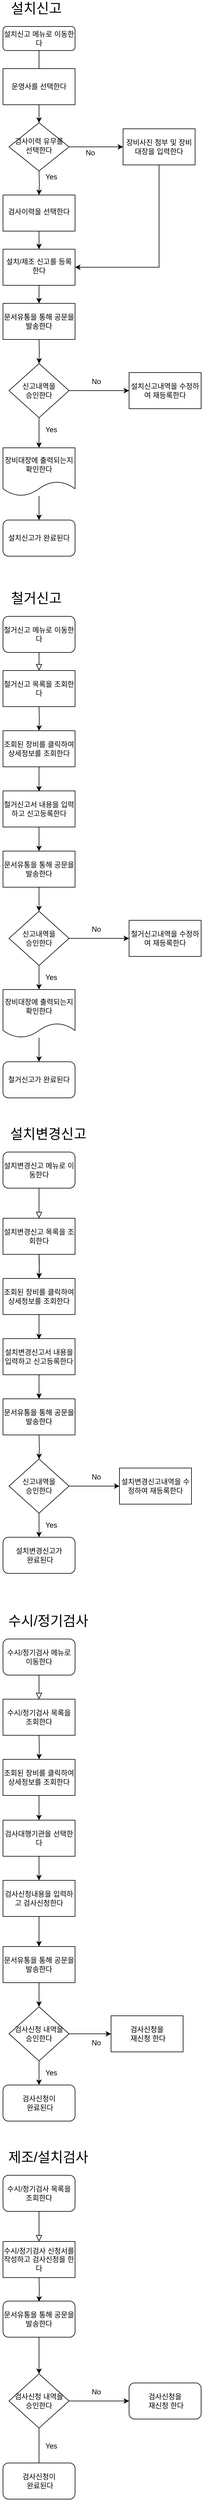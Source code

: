 <mxfile version="14.5.8" type="github">
  <diagram id="C5RBs43oDa-KdzZeNtuy" name="Page-1">
    <mxGraphModel dx="1422" dy="762" grid="1" gridSize="10" guides="1" tooltips="1" connect="1" arrows="1" fold="1" page="1" pageScale="1" pageWidth="827" pageHeight="1169" math="0" shadow="0">
      <root>
        <mxCell id="WIyWlLk6GJQsqaUBKTNV-0" />
        <mxCell id="WIyWlLk6GJQsqaUBKTNV-1" parent="WIyWlLk6GJQsqaUBKTNV-0" />
        <mxCell id="lxTzyP9Jyycn0VTd-L1F-77" value="" style="edgeStyle=orthogonalEdgeStyle;rounded=0;orthogonalLoop=1;jettySize=auto;html=1;" parent="WIyWlLk6GJQsqaUBKTNV-1" source="WIyWlLk6GJQsqaUBKTNV-3" edge="1">
          <mxGeometry relative="1" as="geometry">
            <mxPoint x="220" y="180" as="targetPoint" />
          </mxGeometry>
        </mxCell>
        <mxCell id="WIyWlLk6GJQsqaUBKTNV-3" value="설치신고 메뉴로 이동한다" style="rounded=1;whiteSpace=wrap;html=1;fontSize=12;glass=0;strokeWidth=1;shadow=0;" parent="WIyWlLk6GJQsqaUBKTNV-1" vertex="1">
          <mxGeometry x="160" y="80" width="120" height="40" as="geometry" />
        </mxCell>
        <mxCell id="Ld-m0rTdNNkQz6go5yyE-4" value="" style="edgeStyle=orthogonalEdgeStyle;rounded=0;orthogonalLoop=1;jettySize=auto;html=1;" parent="WIyWlLk6GJQsqaUBKTNV-1" edge="1">
          <mxGeometry relative="1" as="geometry">
            <mxPoint x="270" y="280" as="sourcePoint" />
            <mxPoint x="360" y="280" as="targetPoint" />
          </mxGeometry>
        </mxCell>
        <mxCell id="Ld-m0rTdNNkQz6go5yyE-38" value="" style="edgeStyle=orthogonalEdgeStyle;rounded=0;orthogonalLoop=1;jettySize=auto;html=1;" parent="WIyWlLk6GJQsqaUBKTNV-1" target="Ld-m0rTdNNkQz6go5yyE-37" edge="1">
          <mxGeometry relative="1" as="geometry">
            <mxPoint x="220" y="320" as="sourcePoint" />
          </mxGeometry>
        </mxCell>
        <mxCell id="WIyWlLk6GJQsqaUBKTNV-6" value="검사이력 유무를 선택한다" style="rhombus;whiteSpace=wrap;html=1;shadow=0;fontFamily=Helvetica;fontSize=12;align=center;strokeWidth=1;spacing=6;spacingTop=-4;" parent="WIyWlLk6GJQsqaUBKTNV-1" vertex="1">
          <mxGeometry x="170" y="240" width="100" height="80" as="geometry" />
        </mxCell>
        <mxCell id="Ld-m0rTdNNkQz6go5yyE-19" style="edgeStyle=orthogonalEdgeStyle;rounded=0;orthogonalLoop=1;jettySize=auto;html=1;entryX=1;entryY=0.5;entryDx=0;entryDy=0;" parent="WIyWlLk6GJQsqaUBKTNV-1" target="Ld-m0rTdNNkQz6go5yyE-39" edge="1">
          <mxGeometry relative="1" as="geometry">
            <mxPoint x="290" y="510" as="targetPoint" />
            <Array as="points">
              <mxPoint x="420" y="310" />
              <mxPoint x="420" y="480" />
            </Array>
            <mxPoint x="430" y="310" as="sourcePoint" />
          </mxGeometry>
        </mxCell>
        <mxCell id="Ld-m0rTdNNkQz6go5yyE-5" value="No" style="text;html=1;align=center;verticalAlign=middle;resizable=0;points=[];autosize=1;" parent="WIyWlLk6GJQsqaUBKTNV-1" vertex="1">
          <mxGeometry x="290" y="280" width="30" height="20" as="geometry" />
        </mxCell>
        <mxCell id="Ld-m0rTdNNkQz6go5yyE-27" value="" style="edgeStyle=orthogonalEdgeStyle;rounded=0;orthogonalLoop=1;jettySize=auto;html=1;entryX=0.5;entryY=0;entryDx=0;entryDy=0;" parent="WIyWlLk6GJQsqaUBKTNV-1" target="Ld-m0rTdNNkQz6go5yyE-28" edge="1">
          <mxGeometry relative="1" as="geometry">
            <mxPoint x="220" y="695" as="targetPoint" />
            <mxPoint x="220" y="600" as="sourcePoint" />
          </mxGeometry>
        </mxCell>
        <mxCell id="Ld-m0rTdNNkQz6go5yyE-46" value="" style="edgeStyle=orthogonalEdgeStyle;rounded=0;orthogonalLoop=1;jettySize=auto;html=1;" parent="WIyWlLk6GJQsqaUBKTNV-1" source="Ld-m0rTdNNkQz6go5yyE-28" edge="1">
          <mxGeometry relative="1" as="geometry">
            <mxPoint x="370" y="685" as="targetPoint" />
          </mxGeometry>
        </mxCell>
        <mxCell id="lxTzyP9Jyycn0VTd-L1F-40" value="" style="edgeStyle=orthogonalEdgeStyle;rounded=0;orthogonalLoop=1;jettySize=auto;html=1;" parent="WIyWlLk6GJQsqaUBKTNV-1" source="Ld-m0rTdNNkQz6go5yyE-28" target="lxTzyP9Jyycn0VTd-L1F-34" edge="1">
          <mxGeometry relative="1" as="geometry" />
        </mxCell>
        <mxCell id="Ld-m0rTdNNkQz6go5yyE-28" value="신고내역을 &lt;br&gt;승인한다" style="rhombus;whiteSpace=wrap;html=1;" parent="WIyWlLk6GJQsqaUBKTNV-1" vertex="1">
          <mxGeometry x="170" y="640" width="100" height="90" as="geometry" />
        </mxCell>
        <mxCell id="Ld-m0rTdNNkQz6go5yyE-31" value="No" style="text;html=1;align=center;verticalAlign=middle;resizable=0;points=[];autosize=1;" parent="WIyWlLk6GJQsqaUBKTNV-1" vertex="1">
          <mxGeometry x="300" y="660" width="30" height="20" as="geometry" />
        </mxCell>
        <mxCell id="Ld-m0rTdNNkQz6go5yyE-40" value="" style="edgeStyle=orthogonalEdgeStyle;rounded=0;orthogonalLoop=1;jettySize=auto;html=1;" parent="WIyWlLk6GJQsqaUBKTNV-1" source="Ld-m0rTdNNkQz6go5yyE-37" target="Ld-m0rTdNNkQz6go5yyE-39" edge="1">
          <mxGeometry relative="1" as="geometry" />
        </mxCell>
        <mxCell id="Ld-m0rTdNNkQz6go5yyE-37" value="검사이력을 선택한다" style="whiteSpace=wrap;html=1;shadow=0;strokeWidth=1;spacing=6;spacingTop=-4;" parent="WIyWlLk6GJQsqaUBKTNV-1" vertex="1">
          <mxGeometry x="160" y="360" width="120" height="60" as="geometry" />
        </mxCell>
        <mxCell id="Ld-m0rTdNNkQz6go5yyE-45" value="" style="edgeStyle=orthogonalEdgeStyle;rounded=0;orthogonalLoop=1;jettySize=auto;html=1;" parent="WIyWlLk6GJQsqaUBKTNV-1" source="Ld-m0rTdNNkQz6go5yyE-39" edge="1">
          <mxGeometry relative="1" as="geometry">
            <mxPoint x="220" y="540" as="targetPoint" />
          </mxGeometry>
        </mxCell>
        <mxCell id="Ld-m0rTdNNkQz6go5yyE-39" value="&lt;span&gt;설치/제조 신고를 등록한다&lt;/span&gt;" style="whiteSpace=wrap;html=1;shadow=0;strokeWidth=1;spacing=6;spacingTop=-4;" parent="WIyWlLk6GJQsqaUBKTNV-1" vertex="1">
          <mxGeometry x="160" y="450" width="120" height="60" as="geometry" />
        </mxCell>
        <mxCell id="Ld-m0rTdNNkQz6go5yyE-41" value="Yes" style="text;html=1;align=center;verticalAlign=middle;resizable=0;points=[];autosize=1;" parent="WIyWlLk6GJQsqaUBKTNV-1" vertex="1">
          <mxGeometry x="220" y="320" width="40" height="20" as="geometry" />
        </mxCell>
        <mxCell id="Ld-m0rTdNNkQz6go5yyE-42" value="Yes" style="text;html=1;align=center;verticalAlign=middle;resizable=0;points=[];autosize=1;" parent="WIyWlLk6GJQsqaUBKTNV-1" vertex="1">
          <mxGeometry x="220" y="740" width="40" height="20" as="geometry" />
        </mxCell>
        <mxCell id="Ld-m0rTdNNkQz6go5yyE-43" value="설치신고가 완료된다" style="rounded=1;whiteSpace=wrap;html=1;" parent="WIyWlLk6GJQsqaUBKTNV-1" vertex="1">
          <mxGeometry x="160" y="900" width="120" height="60" as="geometry" />
        </mxCell>
        <mxCell id="lxTzyP9Jyycn0VTd-L1F-11" value="" style="rounded=0;html=1;jettySize=auto;orthogonalLoop=1;fontSize=11;endArrow=block;endFill=0;endSize=8;strokeWidth=1;shadow=0;labelBackgroundColor=none;edgeStyle=orthogonalEdgeStyle;" parent="WIyWlLk6GJQsqaUBKTNV-1" source="lxTzyP9Jyycn0VTd-L1F-12" target="lxTzyP9Jyycn0VTd-L1F-33" edge="1">
          <mxGeometry relative="1" as="geometry">
            <mxPoint x="220" y="1150" as="targetPoint" />
          </mxGeometry>
        </mxCell>
        <mxCell id="lxTzyP9Jyycn0VTd-L1F-12" value="철거신고 메뉴로 이동한다" style="rounded=1;whiteSpace=wrap;html=1;fontSize=12;glass=0;strokeWidth=1;shadow=0;" parent="WIyWlLk6GJQsqaUBKTNV-1" vertex="1">
          <mxGeometry x="160" y="1060" width="120" height="60" as="geometry" />
        </mxCell>
        <mxCell id="lxTzyP9Jyycn0VTd-L1F-14" value="" style="edgeStyle=orthogonalEdgeStyle;rounded=0;orthogonalLoop=1;jettySize=auto;html=1;" parent="WIyWlLk6GJQsqaUBKTNV-1" edge="1">
          <mxGeometry relative="1" as="geometry">
            <mxPoint x="220" y="1210" as="sourcePoint" />
            <mxPoint x="220" y="1250" as="targetPoint" />
          </mxGeometry>
        </mxCell>
        <mxCell id="lxTzyP9Jyycn0VTd-L1F-84" value="" style="edgeStyle=orthogonalEdgeStyle;rounded=0;orthogonalLoop=1;jettySize=auto;html=1;" parent="WIyWlLk6GJQsqaUBKTNV-1" edge="1">
          <mxGeometry relative="1" as="geometry">
            <mxPoint x="220" y="1310" as="sourcePoint" />
            <mxPoint x="220" y="1351" as="targetPoint" />
          </mxGeometry>
        </mxCell>
        <mxCell id="lxTzyP9Jyycn0VTd-L1F-21" value="" style="edgeStyle=orthogonalEdgeStyle;rounded=0;orthogonalLoop=1;jettySize=auto;html=1;entryX=0.5;entryY=0;entryDx=0;entryDy=0;" parent="WIyWlLk6GJQsqaUBKTNV-1" source="lxTzyP9Jyycn0VTd-L1F-23" target="lxTzyP9Jyycn0VTd-L1F-36" edge="1">
          <mxGeometry relative="1" as="geometry">
            <mxPoint x="220" y="1970" as="targetPoint" />
          </mxGeometry>
        </mxCell>
        <mxCell id="lxTzyP9Jyycn0VTd-L1F-22" value="" style="edgeStyle=orthogonalEdgeStyle;rounded=0;orthogonalLoop=1;jettySize=auto;html=1;" parent="WIyWlLk6GJQsqaUBKTNV-1" source="lxTzyP9Jyycn0VTd-L1F-23" edge="1">
          <mxGeometry relative="1" as="geometry">
            <mxPoint x="370" y="1595" as="targetPoint" />
          </mxGeometry>
        </mxCell>
        <mxCell id="lxTzyP9Jyycn0VTd-L1F-23" value="신고내역을 &lt;br&gt;승인한다" style="rhombus;whiteSpace=wrap;html=1;" parent="WIyWlLk6GJQsqaUBKTNV-1" vertex="1">
          <mxGeometry x="170" y="1550" width="100" height="90" as="geometry" />
        </mxCell>
        <mxCell id="lxTzyP9Jyycn0VTd-L1F-24" value="No" style="text;html=1;align=center;verticalAlign=middle;resizable=0;points=[];autosize=1;" parent="WIyWlLk6GJQsqaUBKTNV-1" vertex="1">
          <mxGeometry x="300" y="1570" width="30" height="20" as="geometry" />
        </mxCell>
        <mxCell id="lxTzyP9Jyycn0VTd-L1F-31" value="Yes" style="text;html=1;align=center;verticalAlign=middle;resizable=0;points=[];autosize=1;" parent="WIyWlLk6GJQsqaUBKTNV-1" vertex="1">
          <mxGeometry x="220" y="1650" width="40" height="20" as="geometry" />
        </mxCell>
        <mxCell id="lxTzyP9Jyycn0VTd-L1F-32" value="철거신고가 완료된다" style="rounded=1;whiteSpace=wrap;html=1;" parent="WIyWlLk6GJQsqaUBKTNV-1" vertex="1">
          <mxGeometry x="160" y="1800" width="120" height="60" as="geometry" />
        </mxCell>
        <mxCell id="lxTzyP9Jyycn0VTd-L1F-33" value="철거신고 목록을 조회한다" style="rounded=0;whiteSpace=wrap;html=1;" parent="WIyWlLk6GJQsqaUBKTNV-1" vertex="1">
          <mxGeometry x="160" y="1150" width="120" height="60" as="geometry" />
        </mxCell>
        <mxCell id="lxTzyP9Jyycn0VTd-L1F-82" value="" style="edgeStyle=orthogonalEdgeStyle;rounded=0;orthogonalLoop=1;jettySize=auto;html=1;" parent="WIyWlLk6GJQsqaUBKTNV-1" source="lxTzyP9Jyycn0VTd-L1F-34" target="Ld-m0rTdNNkQz6go5yyE-43" edge="1">
          <mxGeometry relative="1" as="geometry" />
        </mxCell>
        <mxCell id="lxTzyP9Jyycn0VTd-L1F-34" value="장비대장에 출력되는지 확인한다" style="shape=document;whiteSpace=wrap;html=1;boundedLbl=1;" parent="WIyWlLk6GJQsqaUBKTNV-1" vertex="1">
          <mxGeometry x="160" y="780" width="120" height="80" as="geometry" />
        </mxCell>
        <mxCell id="lxTzyP9Jyycn0VTd-L1F-38" value="" style="edgeStyle=orthogonalEdgeStyle;rounded=0;orthogonalLoop=1;jettySize=auto;html=1;" parent="WIyWlLk6GJQsqaUBKTNV-1" source="lxTzyP9Jyycn0VTd-L1F-36" target="lxTzyP9Jyycn0VTd-L1F-32" edge="1">
          <mxGeometry relative="1" as="geometry" />
        </mxCell>
        <mxCell id="lxTzyP9Jyycn0VTd-L1F-36" value="장비대장에 출력되는지 확인한다" style="shape=document;whiteSpace=wrap;html=1;boundedLbl=1;" parent="WIyWlLk6GJQsqaUBKTNV-1" vertex="1">
          <mxGeometry x="160" y="1680" width="120" height="80" as="geometry" />
        </mxCell>
        <mxCell id="lxTzyP9Jyycn0VTd-L1F-42" value="" style="rounded=0;html=1;jettySize=auto;orthogonalLoop=1;fontSize=11;endArrow=block;endFill=0;endSize=8;strokeWidth=1;shadow=0;labelBackgroundColor=none;edgeStyle=orthogonalEdgeStyle;" parent="WIyWlLk6GJQsqaUBKTNV-1" source="lxTzyP9Jyycn0VTd-L1F-43" edge="1">
          <mxGeometry relative="1" as="geometry">
            <mxPoint x="220" y="2060" as="targetPoint" />
          </mxGeometry>
        </mxCell>
        <mxCell id="lxTzyP9Jyycn0VTd-L1F-43" value="설치변경신고 메뉴로 이동한다" style="rounded=1;whiteSpace=wrap;html=1;fontSize=12;glass=0;strokeWidth=1;shadow=0;" parent="WIyWlLk6GJQsqaUBKTNV-1" vertex="1">
          <mxGeometry x="160" y="1950" width="120" height="60" as="geometry" />
        </mxCell>
        <mxCell id="lxTzyP9Jyycn0VTd-L1F-44" value="" style="edgeStyle=orthogonalEdgeStyle;rounded=0;orthogonalLoop=1;jettySize=auto;html=1;" parent="WIyWlLk6GJQsqaUBKTNV-1" edge="1">
          <mxGeometry relative="1" as="geometry">
            <mxPoint x="220" y="2120" as="sourcePoint" />
            <mxPoint x="220" y="2160" as="targetPoint" />
          </mxGeometry>
        </mxCell>
        <mxCell id="lxTzyP9Jyycn0VTd-L1F-45" value="" style="edgeStyle=orthogonalEdgeStyle;rounded=0;orthogonalLoop=1;jettySize=auto;html=1;entryX=0.5;entryY=0;entryDx=0;entryDy=0;" parent="WIyWlLk6GJQsqaUBKTNV-1" target="lxTzyP9Jyycn0VTd-L1F-49" edge="1">
          <mxGeometry relative="1" as="geometry">
            <mxPoint x="220" y="2726" as="targetPoint" />
            <mxPoint x="220" y="2420" as="sourcePoint" />
          </mxGeometry>
        </mxCell>
        <mxCell id="lxTzyP9Jyycn0VTd-L1F-47" value="" style="edgeStyle=orthogonalEdgeStyle;rounded=0;orthogonalLoop=1;jettySize=auto;html=1;entryX=0.5;entryY=0;entryDx=0;entryDy=0;" parent="WIyWlLk6GJQsqaUBKTNV-1" source="lxTzyP9Jyycn0VTd-L1F-49" target="lxTzyP9Jyycn0VTd-L1F-54" edge="1">
          <mxGeometry relative="1" as="geometry">
            <mxPoint x="220" y="2630" as="targetPoint" />
          </mxGeometry>
        </mxCell>
        <mxCell id="lxTzyP9Jyycn0VTd-L1F-48" value="" style="edgeStyle=orthogonalEdgeStyle;rounded=0;orthogonalLoop=1;jettySize=auto;html=1;entryX=0;entryY=0.5;entryDx=0;entryDy=0;" parent="WIyWlLk6GJQsqaUBKTNV-1" source="lxTzyP9Jyycn0VTd-L1F-49" target="wN_w3vvfWrjO0FIOCe-q-7" edge="1">
          <mxGeometry relative="1" as="geometry">
            <mxPoint x="370" y="2505" as="targetPoint" />
          </mxGeometry>
        </mxCell>
        <mxCell id="lxTzyP9Jyycn0VTd-L1F-49" value="신고내역을 &lt;br&gt;승인한다" style="rhombus;whiteSpace=wrap;html=1;" parent="WIyWlLk6GJQsqaUBKTNV-1" vertex="1">
          <mxGeometry x="170" y="2460" width="100" height="90" as="geometry" />
        </mxCell>
        <mxCell id="lxTzyP9Jyycn0VTd-L1F-50" value="No" style="text;html=1;align=center;verticalAlign=middle;resizable=0;points=[];autosize=1;" parent="WIyWlLk6GJQsqaUBKTNV-1" vertex="1">
          <mxGeometry x="300" y="2480" width="30" height="20" as="geometry" />
        </mxCell>
        <mxCell id="lxTzyP9Jyycn0VTd-L1F-53" value="Yes" style="text;html=1;align=center;verticalAlign=middle;resizable=0;points=[];autosize=1;" parent="WIyWlLk6GJQsqaUBKTNV-1" vertex="1">
          <mxGeometry x="220" y="2560" width="40" height="20" as="geometry" />
        </mxCell>
        <mxCell id="lxTzyP9Jyycn0VTd-L1F-54" value="설치변경신고가&lt;br&gt;&amp;nbsp;완료된다" style="rounded=1;whiteSpace=wrap;html=1;" parent="WIyWlLk6GJQsqaUBKTNV-1" vertex="1">
          <mxGeometry x="160" y="2590" width="120" height="60" as="geometry" />
        </mxCell>
        <mxCell id="lxTzyP9Jyycn0VTd-L1F-59" value="&lt;font style=&quot;font-size: 23px&quot;&gt;설치신고&lt;/font&gt;" style="text;html=1;align=center;verticalAlign=middle;resizable=0;points=[];autosize=1;strokeColor=none;" parent="WIyWlLk6GJQsqaUBKTNV-1" vertex="1">
          <mxGeometry x="160" y="40" width="110" height="20" as="geometry" />
        </mxCell>
        <mxCell id="lxTzyP9Jyycn0VTd-L1F-60" value="&lt;font style=&quot;font-size: 23px&quot;&gt;설치변경신고&lt;/font&gt;" style="text;html=1;align=center;verticalAlign=middle;resizable=0;points=[];autosize=1;strokeColor=none;" parent="WIyWlLk6GJQsqaUBKTNV-1" vertex="1">
          <mxGeometry x="160" y="1910" width="150" height="20" as="geometry" />
        </mxCell>
        <mxCell id="lxTzyP9Jyycn0VTd-L1F-61" value="&lt;font style=&quot;font-size: 23px&quot;&gt;철거신고&lt;/font&gt;" style="text;html=1;align=center;verticalAlign=middle;resizable=0;points=[];autosize=1;strokeColor=none;" parent="WIyWlLk6GJQsqaUBKTNV-1" vertex="1">
          <mxGeometry x="160" y="1020" width="110" height="20" as="geometry" />
        </mxCell>
        <mxCell id="lxTzyP9Jyycn0VTd-L1F-62" value="" style="rounded=0;html=1;jettySize=auto;orthogonalLoop=1;fontSize=11;endArrow=block;endFill=0;endSize=8;strokeWidth=1;shadow=0;labelBackgroundColor=none;edgeStyle=orthogonalEdgeStyle;" parent="WIyWlLk6GJQsqaUBKTNV-1" source="lxTzyP9Jyycn0VTd-L1F-63" target="lxTzyP9Jyycn0VTd-L1F-74" edge="1">
          <mxGeometry relative="1" as="geometry">
            <mxPoint x="220" y="2849" as="targetPoint" />
          </mxGeometry>
        </mxCell>
        <mxCell id="lxTzyP9Jyycn0VTd-L1F-63" value="수시/정기검사 메뉴로 이동한다" style="rounded=1;whiteSpace=wrap;html=1;fontSize=12;glass=0;strokeWidth=1;shadow=0;" parent="WIyWlLk6GJQsqaUBKTNV-1" vertex="1">
          <mxGeometry x="160" y="2759" width="120" height="60" as="geometry" />
        </mxCell>
        <mxCell id="lxTzyP9Jyycn0VTd-L1F-64" value="" style="edgeStyle=orthogonalEdgeStyle;rounded=0;orthogonalLoop=1;jettySize=auto;html=1;" parent="WIyWlLk6GJQsqaUBKTNV-1" edge="1">
          <mxGeometry relative="1" as="geometry">
            <mxPoint x="220" y="2919" as="sourcePoint" />
            <mxPoint x="220" y="2959" as="targetPoint" />
          </mxGeometry>
        </mxCell>
        <mxCell id="lxTzyP9Jyycn0VTd-L1F-65" value="" style="edgeStyle=orthogonalEdgeStyle;rounded=0;orthogonalLoop=1;jettySize=auto;html=1;entryX=0.5;entryY=0;entryDx=0;entryDy=0;" parent="WIyWlLk6GJQsqaUBKTNV-1" target="lxTzyP9Jyycn0VTd-L1F-69" edge="1">
          <mxGeometry relative="1" as="geometry">
            <mxPoint x="215" y="3645" as="targetPoint" />
            <mxPoint x="215" y="3330" as="sourcePoint" />
            <Array as="points">
              <mxPoint x="220" y="3330" />
            </Array>
          </mxGeometry>
        </mxCell>
        <mxCell id="lxTzyP9Jyycn0VTd-L1F-67" value="" style="edgeStyle=orthogonalEdgeStyle;rounded=0;orthogonalLoop=1;jettySize=auto;html=1;" parent="WIyWlLk6GJQsqaUBKTNV-1" source="lxTzyP9Jyycn0VTd-L1F-69" edge="1">
          <mxGeometry relative="1" as="geometry">
            <mxPoint x="220" y="3500" as="targetPoint" />
          </mxGeometry>
        </mxCell>
        <mxCell id="lxTzyP9Jyycn0VTd-L1F-68" value="" style="edgeStyle=orthogonalEdgeStyle;rounded=0;orthogonalLoop=1;jettySize=auto;html=1;entryX=0;entryY=0.5;entryDx=0;entryDy=0;" parent="WIyWlLk6GJQsqaUBKTNV-1" source="lxTzyP9Jyycn0VTd-L1F-69" target="wN_w3vvfWrjO0FIOCe-q-33" edge="1">
          <mxGeometry relative="1" as="geometry">
            <mxPoint x="345" y="3415" as="targetPoint" />
          </mxGeometry>
        </mxCell>
        <mxCell id="lxTzyP9Jyycn0VTd-L1F-69" value="검사신청 내역을 &lt;br&gt;승인한다" style="rhombus;whiteSpace=wrap;html=1;" parent="WIyWlLk6GJQsqaUBKTNV-1" vertex="1">
          <mxGeometry x="170" y="3370" width="100" height="90" as="geometry" />
        </mxCell>
        <mxCell id="lxTzyP9Jyycn0VTd-L1F-70" value="No" style="text;html=1;align=center;verticalAlign=middle;resizable=0;points=[];autosize=1;" parent="WIyWlLk6GJQsqaUBKTNV-1" vertex="1">
          <mxGeometry x="300" y="3420" width="30" height="20" as="geometry" />
        </mxCell>
        <mxCell id="lxTzyP9Jyycn0VTd-L1F-72" value="Yes" style="text;html=1;align=center;verticalAlign=middle;resizable=0;points=[];autosize=1;" parent="WIyWlLk6GJQsqaUBKTNV-1" vertex="1">
          <mxGeometry x="220" y="3470" width="40" height="20" as="geometry" />
        </mxCell>
        <mxCell id="lxTzyP9Jyycn0VTd-L1F-73" value="검사신청이&lt;br&gt;&amp;nbsp;완료된다" style="rounded=1;whiteSpace=wrap;html=1;" parent="WIyWlLk6GJQsqaUBKTNV-1" vertex="1">
          <mxGeometry x="160" y="3500" width="120" height="60" as="geometry" />
        </mxCell>
        <mxCell id="lxTzyP9Jyycn0VTd-L1F-74" value="수시/정기검사 목록을 조회한다" style="rounded=0;whiteSpace=wrap;html=1;" parent="WIyWlLk6GJQsqaUBKTNV-1" vertex="1">
          <mxGeometry x="160" y="2859" width="120" height="60" as="geometry" />
        </mxCell>
        <mxCell id="lxTzyP9Jyycn0VTd-L1F-75" value="&lt;font style=&quot;font-size: 23px&quot;&gt;수시/정기검사&lt;/font&gt;" style="text;html=1;align=center;verticalAlign=middle;resizable=0;points=[];autosize=1;strokeColor=none;" parent="WIyWlLk6GJQsqaUBKTNV-1" vertex="1">
          <mxGeometry x="155" y="2719" width="160" height="20" as="geometry" />
        </mxCell>
        <mxCell id="lxTzyP9Jyycn0VTd-L1F-80" style="edgeStyle=orthogonalEdgeStyle;rounded=0;orthogonalLoop=1;jettySize=auto;html=1;exitX=0.5;exitY=1;exitDx=0;exitDy=0;entryX=0.5;entryY=0;entryDx=0;entryDy=0;" parent="WIyWlLk6GJQsqaUBKTNV-1" source="lxTzyP9Jyycn0VTd-L1F-79" target="WIyWlLk6GJQsqaUBKTNV-6" edge="1">
          <mxGeometry relative="1" as="geometry" />
        </mxCell>
        <mxCell id="lxTzyP9Jyycn0VTd-L1F-79" value="운영사를 선택한다" style="rounded=0;whiteSpace=wrap;html=1;" parent="WIyWlLk6GJQsqaUBKTNV-1" vertex="1">
          <mxGeometry x="160" y="150" width="120" height="60" as="geometry" />
        </mxCell>
        <mxCell id="lxTzyP9Jyycn0VTd-L1F-86" value="&lt;span&gt;조회된 장비를 클릭하여 상세정보를 조회한다&lt;/span&gt;" style="rounded=0;whiteSpace=wrap;html=1;" parent="WIyWlLk6GJQsqaUBKTNV-1" vertex="1">
          <mxGeometry x="160" y="1250" width="120" height="60" as="geometry" />
        </mxCell>
        <mxCell id="lxTzyP9Jyycn0VTd-L1F-93" value="" style="edgeStyle=orthogonalEdgeStyle;rounded=0;orthogonalLoop=1;jettySize=auto;html=1;" parent="WIyWlLk6GJQsqaUBKTNV-1" source="lxTzyP9Jyycn0VTd-L1F-87" target="lxTzyP9Jyycn0VTd-L1F-91" edge="1">
          <mxGeometry relative="1" as="geometry" />
        </mxCell>
        <mxCell id="lxTzyP9Jyycn0VTd-L1F-87" value="&lt;span&gt;철거신고서 내용을 입력하고 신고등록한다&lt;/span&gt;" style="rounded=0;whiteSpace=wrap;html=1;" parent="WIyWlLk6GJQsqaUBKTNV-1" vertex="1">
          <mxGeometry x="160" y="1350" width="120" height="60" as="geometry" />
        </mxCell>
        <mxCell id="lxTzyP9Jyycn0VTd-L1F-88" value="철거신고내역을 수정하여 재등록한다" style="rounded=0;whiteSpace=wrap;html=1;" parent="WIyWlLk6GJQsqaUBKTNV-1" vertex="1">
          <mxGeometry x="370" y="1565" width="120" height="60" as="geometry" />
        </mxCell>
        <mxCell id="lxTzyP9Jyycn0VTd-L1F-89" value="&lt;span&gt;설치신고내역을 수정하여 재등록한다&lt;/span&gt;" style="rounded=0;whiteSpace=wrap;html=1;" parent="WIyWlLk6GJQsqaUBKTNV-1" vertex="1">
          <mxGeometry x="370" y="655" width="120" height="60" as="geometry" />
        </mxCell>
        <mxCell id="lxTzyP9Jyycn0VTd-L1F-90" value="&lt;span&gt;장비사진 첨부 및 장비대장을 입력한다&lt;/span&gt;" style="rounded=0;whiteSpace=wrap;html=1;" parent="WIyWlLk6GJQsqaUBKTNV-1" vertex="1">
          <mxGeometry x="360" y="250" width="120" height="60" as="geometry" />
        </mxCell>
        <mxCell id="lxTzyP9Jyycn0VTd-L1F-94" value="" style="edgeStyle=orthogonalEdgeStyle;rounded=0;orthogonalLoop=1;jettySize=auto;html=1;" parent="WIyWlLk6GJQsqaUBKTNV-1" source="lxTzyP9Jyycn0VTd-L1F-91" target="lxTzyP9Jyycn0VTd-L1F-23" edge="1">
          <mxGeometry relative="1" as="geometry" />
        </mxCell>
        <mxCell id="lxTzyP9Jyycn0VTd-L1F-91" value="&lt;span&gt;문서유통을 통해 공문을 발송한다&lt;/span&gt;" style="rounded=0;whiteSpace=wrap;html=1;" parent="WIyWlLk6GJQsqaUBKTNV-1" vertex="1">
          <mxGeometry x="160" y="1450" width="120" height="60" as="geometry" />
        </mxCell>
        <mxCell id="wN_w3vvfWrjO0FIOCe-q-0" value="" style="edgeStyle=orthogonalEdgeStyle;rounded=0;orthogonalLoop=1;jettySize=auto;html=1;" parent="WIyWlLk6GJQsqaUBKTNV-1" edge="1">
          <mxGeometry relative="1" as="geometry">
            <mxPoint x="220" y="2120" as="sourcePoint" />
            <mxPoint x="220" y="2160" as="targetPoint" />
          </mxGeometry>
        </mxCell>
        <mxCell id="wN_w3vvfWrjO0FIOCe-q-1" value="" style="edgeStyle=orthogonalEdgeStyle;rounded=0;orthogonalLoop=1;jettySize=auto;html=1;" parent="WIyWlLk6GJQsqaUBKTNV-1" edge="1">
          <mxGeometry relative="1" as="geometry">
            <mxPoint x="220" y="2220" as="sourcePoint" />
            <mxPoint x="220" y="2261" as="targetPoint" />
          </mxGeometry>
        </mxCell>
        <mxCell id="wN_w3vvfWrjO0FIOCe-q-2" value="설치변경신고 목록을 조회한다" style="rounded=0;whiteSpace=wrap;html=1;" parent="WIyWlLk6GJQsqaUBKTNV-1" vertex="1">
          <mxGeometry x="160" y="2060" width="120" height="60" as="geometry" />
        </mxCell>
        <mxCell id="wN_w3vvfWrjO0FIOCe-q-3" value="&lt;span&gt;조회된 장비를 클릭하여 상세정보를 조회한다&lt;/span&gt;" style="rounded=0;whiteSpace=wrap;html=1;" parent="WIyWlLk6GJQsqaUBKTNV-1" vertex="1">
          <mxGeometry x="160" y="2160" width="120" height="60" as="geometry" />
        </mxCell>
        <mxCell id="wN_w3vvfWrjO0FIOCe-q-6" value="" style="edgeStyle=orthogonalEdgeStyle;rounded=0;orthogonalLoop=1;jettySize=auto;html=1;" parent="WIyWlLk6GJQsqaUBKTNV-1" source="wN_w3vvfWrjO0FIOCe-q-4" target="wN_w3vvfWrjO0FIOCe-q-5" edge="1">
          <mxGeometry relative="1" as="geometry" />
        </mxCell>
        <mxCell id="wN_w3vvfWrjO0FIOCe-q-4" value="&lt;span&gt;설치변경신고서 내용을 입력하고 신고등록한다&lt;/span&gt;" style="rounded=0;whiteSpace=wrap;html=1;" parent="WIyWlLk6GJQsqaUBKTNV-1" vertex="1">
          <mxGeometry x="160" y="2260" width="120" height="60" as="geometry" />
        </mxCell>
        <mxCell id="wN_w3vvfWrjO0FIOCe-q-5" value="&#xa;&#xa;&lt;span style=&quot;color: rgb(0, 0, 0); font-family: helvetica; font-size: 12px; font-style: normal; font-weight: 400; letter-spacing: normal; text-align: center; text-indent: 0px; text-transform: none; word-spacing: 0px; background-color: rgb(248, 249, 250); display: inline; float: none;&quot;&gt;문서유통을 통해 공문을 발송한다&lt;/span&gt;&#xa;&#xa;" style="rounded=0;whiteSpace=wrap;html=1;" parent="WIyWlLk6GJQsqaUBKTNV-1" vertex="1">
          <mxGeometry x="160" y="2360" width="120" height="60" as="geometry" />
        </mxCell>
        <mxCell id="wN_w3vvfWrjO0FIOCe-q-7" value="설치변경신고내역을 수정하여 재등록한다" style="rounded=0;whiteSpace=wrap;html=1;" parent="WIyWlLk6GJQsqaUBKTNV-1" vertex="1">
          <mxGeometry x="354" y="2475" width="120" height="60" as="geometry" />
        </mxCell>
        <mxCell id="wN_w3vvfWrjO0FIOCe-q-8" value="&#xa;&#xa;&lt;span style=&quot;color: rgb(0, 0, 0); font-family: helvetica; font-size: 12px; font-style: normal; font-weight: 400; letter-spacing: normal; text-align: center; text-indent: 0px; text-transform: none; word-spacing: 0px; background-color: rgb(248, 249, 250); display: inline; float: none;&quot;&gt;문서유통을 통해 공문을 발송한다&lt;/span&gt;&#xa;&#xa;" style="rounded=0;whiteSpace=wrap;html=1;" parent="WIyWlLk6GJQsqaUBKTNV-1" vertex="1">
          <mxGeometry x="160" y="540" width="120" height="60" as="geometry" />
        </mxCell>
        <mxCell id="wN_w3vvfWrjO0FIOCe-q-9" value="" style="rounded=0;html=1;jettySize=auto;orthogonalLoop=1;fontSize=11;endArrow=block;endFill=0;endSize=8;strokeWidth=1;shadow=0;labelBackgroundColor=none;edgeStyle=orthogonalEdgeStyle;" parent="WIyWlLk6GJQsqaUBKTNV-1" source="wN_w3vvfWrjO0FIOCe-q-10" target="wN_w3vvfWrjO0FIOCe-q-21" edge="1">
          <mxGeometry relative="1" as="geometry">
            <mxPoint x="220" y="3740" as="targetPoint" />
          </mxGeometry>
        </mxCell>
        <mxCell id="wN_w3vvfWrjO0FIOCe-q-10" value="수시/정기검사 목록을 조회한다" style="rounded=1;whiteSpace=wrap;html=1;fontSize=12;glass=0;strokeWidth=1;shadow=0;" parent="WIyWlLk6GJQsqaUBKTNV-1" vertex="1">
          <mxGeometry x="160" y="3650" width="120" height="60" as="geometry" />
        </mxCell>
        <mxCell id="wN_w3vvfWrjO0FIOCe-q-11" value="" style="edgeStyle=orthogonalEdgeStyle;rounded=0;orthogonalLoop=1;jettySize=auto;html=1;" parent="WIyWlLk6GJQsqaUBKTNV-1" edge="1">
          <mxGeometry relative="1" as="geometry">
            <mxPoint x="220" y="3820" as="sourcePoint" />
            <mxPoint x="220" y="3860" as="targetPoint" />
          </mxGeometry>
        </mxCell>
        <mxCell id="wN_w3vvfWrjO0FIOCe-q-12" value="" style="edgeStyle=orthogonalEdgeStyle;rounded=0;orthogonalLoop=1;jettySize=auto;html=1;entryX=0.5;entryY=0;entryDx=0;entryDy=0;" parent="WIyWlLk6GJQsqaUBKTNV-1" source="wN_w3vvfWrjO0FIOCe-q-13" target="wN_w3vvfWrjO0FIOCe-q-16" edge="1">
          <mxGeometry relative="1" as="geometry">
            <mxPoint x="220" y="4225" as="targetPoint" />
          </mxGeometry>
        </mxCell>
        <mxCell id="wN_w3vvfWrjO0FIOCe-q-13" value="문서유통을 통해 공문을 발송한다" style="whiteSpace=wrap;html=1;rounded=1;shadow=0;strokeWidth=1;glass=0;" parent="WIyWlLk6GJQsqaUBKTNV-1" vertex="1">
          <mxGeometry x="160" y="3859" width="120" height="60" as="geometry" />
        </mxCell>
        <mxCell id="wN_w3vvfWrjO0FIOCe-q-14" value="" style="edgeStyle=orthogonalEdgeStyle;rounded=0;orthogonalLoop=1;jettySize=auto;html=1;entryX=0.5;entryY=0;entryDx=0;entryDy=0;" parent="WIyWlLk6GJQsqaUBKTNV-1" source="wN_w3vvfWrjO0FIOCe-q-16" edge="1">
          <mxGeometry relative="1" as="geometry">
            <mxPoint x="220" y="4150" as="targetPoint" />
          </mxGeometry>
        </mxCell>
        <mxCell id="wN_w3vvfWrjO0FIOCe-q-15" value="" style="edgeStyle=orthogonalEdgeStyle;rounded=0;orthogonalLoop=1;jettySize=auto;html=1;" parent="WIyWlLk6GJQsqaUBKTNV-1" source="wN_w3vvfWrjO0FIOCe-q-16" target="wN_w3vvfWrjO0FIOCe-q-18" edge="1">
          <mxGeometry relative="1" as="geometry" />
        </mxCell>
        <mxCell id="wN_w3vvfWrjO0FIOCe-q-16" value="검사신청 내역을 &lt;br&gt;승인한다" style="rhombus;whiteSpace=wrap;html=1;" parent="WIyWlLk6GJQsqaUBKTNV-1" vertex="1">
          <mxGeometry x="170" y="3980" width="100" height="90" as="geometry" />
        </mxCell>
        <mxCell id="wN_w3vvfWrjO0FIOCe-q-17" value="No" style="text;html=1;align=center;verticalAlign=middle;resizable=0;points=[];autosize=1;" parent="WIyWlLk6GJQsqaUBKTNV-1" vertex="1">
          <mxGeometry x="300" y="4000" width="30" height="20" as="geometry" />
        </mxCell>
        <mxCell id="wN_w3vvfWrjO0FIOCe-q-18" value="검사신청을&lt;br&gt;&amp;nbsp;재신청 한다" style="rounded=1;whiteSpace=wrap;html=1;" parent="WIyWlLk6GJQsqaUBKTNV-1" vertex="1">
          <mxGeometry x="370" y="3995" width="120" height="60" as="geometry" />
        </mxCell>
        <mxCell id="wN_w3vvfWrjO0FIOCe-q-19" value="Yes" style="text;html=1;align=center;verticalAlign=middle;resizable=0;points=[];autosize=1;" parent="WIyWlLk6GJQsqaUBKTNV-1" vertex="1">
          <mxGeometry x="220" y="4090" width="40" height="20" as="geometry" />
        </mxCell>
        <mxCell id="wN_w3vvfWrjO0FIOCe-q-20" value="검사신청이&lt;br&gt;&amp;nbsp;완료된다" style="rounded=1;whiteSpace=wrap;html=1;" parent="WIyWlLk6GJQsqaUBKTNV-1" vertex="1">
          <mxGeometry x="160" y="4128" width="120" height="60" as="geometry" />
        </mxCell>
        <mxCell id="wN_w3vvfWrjO0FIOCe-q-21" value="수시/정기검사 신청서를 작성하고 검사신청을 한다" style="rounded=0;whiteSpace=wrap;html=1;" parent="WIyWlLk6GJQsqaUBKTNV-1" vertex="1">
          <mxGeometry x="160" y="3760" width="120" height="60" as="geometry" />
        </mxCell>
        <mxCell id="wN_w3vvfWrjO0FIOCe-q-22" value="&lt;font style=&quot;font-size: 23px&quot;&gt;제조/설치검사&lt;/font&gt;" style="text;html=1;align=center;verticalAlign=middle;resizable=0;points=[];autosize=1;strokeColor=none;" parent="WIyWlLk6GJQsqaUBKTNV-1" vertex="1">
          <mxGeometry x="155" y="3610" width="160" height="20" as="geometry" />
        </mxCell>
        <mxCell id="wN_w3vvfWrjO0FIOCe-q-28" value="" style="edgeStyle=orthogonalEdgeStyle;rounded=0;orthogonalLoop=1;jettySize=auto;html=1;" parent="WIyWlLk6GJQsqaUBKTNV-1" edge="1">
          <mxGeometry relative="1" as="geometry">
            <mxPoint x="220" y="3019" as="sourcePoint" />
            <mxPoint x="220" y="3060" as="targetPoint" />
          </mxGeometry>
        </mxCell>
        <mxCell id="wN_w3vvfWrjO0FIOCe-q-30" value="&lt;span&gt;조회된 장비를 클릭하여 상세정보를 조회한다&lt;/span&gt;" style="rounded=0;whiteSpace=wrap;html=1;" parent="WIyWlLk6GJQsqaUBKTNV-1" vertex="1">
          <mxGeometry x="160" y="2959" width="120" height="60" as="geometry" />
        </mxCell>
        <mxCell id="wN_w3vvfWrjO0FIOCe-q-37" value="" style="edgeStyle=orthogonalEdgeStyle;rounded=0;orthogonalLoop=1;jettySize=auto;html=1;" parent="WIyWlLk6GJQsqaUBKTNV-1" source="wN_w3vvfWrjO0FIOCe-q-31" target="wN_w3vvfWrjO0FIOCe-q-36" edge="1">
          <mxGeometry relative="1" as="geometry" />
        </mxCell>
        <mxCell id="wN_w3vvfWrjO0FIOCe-q-31" value="&lt;span&gt;검사대행기관을 선택한다&lt;br&gt;&lt;/span&gt;" style="rounded=0;whiteSpace=wrap;html=1;" parent="WIyWlLk6GJQsqaUBKTNV-1" vertex="1">
          <mxGeometry x="160" y="3060" width="120" height="60" as="geometry" />
        </mxCell>
        <mxCell id="wN_w3vvfWrjO0FIOCe-q-32" value="&lt;span&gt;문서유통을 통해 공문을 발송한다&lt;/span&gt;" style="rounded=0;whiteSpace=wrap;html=1;" parent="WIyWlLk6GJQsqaUBKTNV-1" vertex="1">
          <mxGeometry x="160" y="3270" width="120" height="60" as="geometry" />
        </mxCell>
        <mxCell id="wN_w3vvfWrjO0FIOCe-q-33" value="&#xa;&#xa;&lt;span style=&quot;color: rgb(0, 0, 0); font-family: helvetica; font-size: 12px; font-style: normal; font-weight: 400; letter-spacing: normal; text-align: center; text-indent: 0px; text-transform: none; word-spacing: 0px; background-color: rgb(248, 249, 250); display: inline; float: none;&quot;&gt;검사신청을&lt;/span&gt;&lt;br style=&quot;color: rgb(0, 0, 0); font-family: helvetica; font-size: 12px; font-style: normal; font-weight: 400; letter-spacing: normal; text-align: center; text-indent: 0px; text-transform: none; word-spacing: 0px; background-color: rgb(248, 249, 250);&quot;&gt;&lt;span style=&quot;color: rgb(0, 0, 0); font-family: helvetica; font-size: 12px; font-style: normal; font-weight: 400; letter-spacing: normal; text-align: center; text-indent: 0px; text-transform: none; word-spacing: 0px; background-color: rgb(248, 249, 250); display: inline; float: none;&quot;&gt;&amp;nbsp;재신청 한다&lt;/span&gt;&#xa;&#xa;" style="rounded=0;whiteSpace=wrap;html=1;" parent="WIyWlLk6GJQsqaUBKTNV-1" vertex="1">
          <mxGeometry x="340" y="3385" width="120" height="60" as="geometry" />
        </mxCell>
        <mxCell id="wN_w3vvfWrjO0FIOCe-q-38" value="" style="edgeStyle=orthogonalEdgeStyle;rounded=0;orthogonalLoop=1;jettySize=auto;html=1;" parent="WIyWlLk6GJQsqaUBKTNV-1" source="wN_w3vvfWrjO0FIOCe-q-36" target="wN_w3vvfWrjO0FIOCe-q-32" edge="1">
          <mxGeometry relative="1" as="geometry" />
        </mxCell>
        <mxCell id="wN_w3vvfWrjO0FIOCe-q-36" value="검사신청내용을 입력하고 검사신청한다" style="rounded=0;whiteSpace=wrap;html=1;" parent="WIyWlLk6GJQsqaUBKTNV-1" vertex="1">
          <mxGeometry x="160" y="3160" width="120" height="60" as="geometry" />
        </mxCell>
      </root>
    </mxGraphModel>
  </diagram>
</mxfile>
